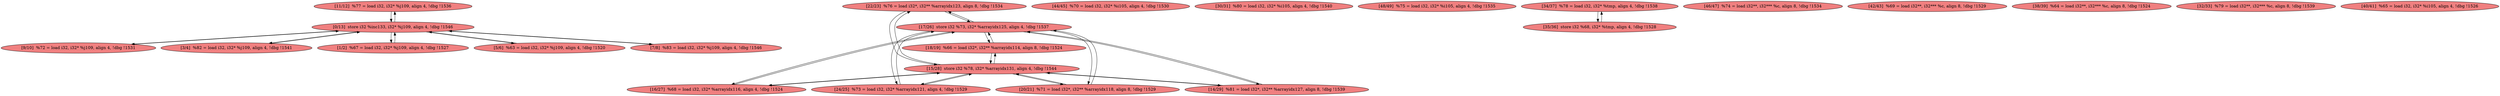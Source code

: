 
digraph G {


node2741 [fillcolor=lightcoral,label="[11/12]  %77 = load i32, i32* %j109, align 4, !dbg !1536",shape=ellipse,style=filled ]
node2739 [fillcolor=lightcoral,label="[22/23]  %76 = load i32*, i32** %arrayidx123, align 8, !dbg !1534",shape=ellipse,style=filled ]
node2738 [fillcolor=lightcoral,label="[24/25]  %73 = load i32, i32* %arrayidx121, align 4, !dbg !1529",shape=ellipse,style=filled ]
node2735 [fillcolor=lightcoral,label="[44/45]  %70 = load i32, i32* %i105, align 4, !dbg !1530",shape=ellipse,style=filled ]
node2734 [fillcolor=lightcoral,label="[9/10]  %72 = load i32, i32* %j109, align 4, !dbg !1531",shape=ellipse,style=filled ]
node2720 [fillcolor=lightcoral,label="[30/31]  %80 = load i32, i32* %i105, align 4, !dbg !1540",shape=ellipse,style=filled ]
node2740 [fillcolor=lightcoral,label="[48/49]  %75 = load i32, i32* %i105, align 4, !dbg !1535",shape=ellipse,style=filled ]
node2737 [fillcolor=lightcoral,label="[20/21]  %71 = load i32*, i32** %arrayidx118, align 8, !dbg !1529",shape=ellipse,style=filled ]
node2732 [fillcolor=lightcoral,label="[17/26]  store i32 %73, i32* %arrayidx125, align 4, !dbg !1537",shape=ellipse,style=filled ]
node2717 [fillcolor=lightcoral,label="[0/13]  store i32 %inc133, i32* %j109, align 4, !dbg !1546",shape=ellipse,style=filled ]
node2722 [fillcolor=lightcoral,label="[34/37]  %78 = load i32, i32* %tmp, align 4, !dbg !1538",shape=ellipse,style=filled ]
node2719 [fillcolor=lightcoral,label="[3/4]  %82 = load i32, i32* %j109, align 4, !dbg !1541",shape=ellipse,style=filled ]
node2718 [fillcolor=lightcoral,label="[14/29]  %81 = load i32*, i32** %arrayidx127, align 8, !dbg !1539",shape=ellipse,style=filled ]
node2724 [fillcolor=lightcoral,label="[16/27]  %68 = load i32, i32* %arrayidx116, align 4, !dbg !1524",shape=ellipse,style=filled ]
node2723 [fillcolor=lightcoral,label="[1/2]  %67 = load i32, i32* %j109, align 4, !dbg !1527",shape=ellipse,style=filled ]
node2725 [fillcolor=lightcoral,label="[18/19]  %66 = load i32*, i32** %arrayidx114, align 8, !dbg !1524",shape=ellipse,style=filled ]
node2736 [fillcolor=lightcoral,label="[46/47]  %74 = load i32**, i32*** %c, align 8, !dbg !1534",shape=ellipse,style=filled ]
node2733 [fillcolor=lightcoral,label="[42/43]  %69 = load i32**, i32*** %c, align 8, !dbg !1529",shape=ellipse,style=filled ]
node2728 [fillcolor=lightcoral,label="[38/39]  %64 = load i32**, i32*** %c, align 8, !dbg !1524",shape=ellipse,style=filled ]
node2726 [fillcolor=lightcoral,label="[5/6]  %63 = load i32, i32* %j109, align 4, !dbg !1520",shape=ellipse,style=filled ]
node2730 [fillcolor=lightcoral,label="[15/28]  store i32 %78, i32* %arrayidx131, align 4, !dbg !1544",shape=ellipse,style=filled ]
node2727 [fillcolor=lightcoral,label="[7/8]  %83 = load i32, i32* %j109, align 4, !dbg !1546",shape=ellipse,style=filled ]
node2721 [fillcolor=lightcoral,label="[32/33]  %79 = load i32**, i32*** %c, align 8, !dbg !1539",shape=ellipse,style=filled ]
node2729 [fillcolor=lightcoral,label="[40/41]  %65 = load i32, i32* %i105, align 4, !dbg !1526",shape=ellipse,style=filled ]
node2731 [fillcolor=lightcoral,label="[35/36]  store i32 %68, i32* %tmp, align 4, !dbg !1528",shape=ellipse,style=filled ]

node2732->node2738 [ ]
node2717->node2726 [ ]
node2731->node2722 [ ]
node2717->node2723 [ ]
node2722->node2731 [ ]
node2730->node2737 [ ]
node2723->node2717 [ ]
node2732->node2718 [ ]
node2717->node2741 [ ]
node2737->node2732 [ ]
node2732->node2737 [ ]
node2725->node2730 [ ]
node2741->node2717 [ ]
node2738->node2732 [ ]
node2730->node2724 [ ]
node2732->node2739 [ ]
node2732->node2725 [ ]
node2730->node2718 [ ]
node2724->node2730 [ ]
node2726->node2717 [ ]
node2718->node2732 [ ]
node2730->node2738 [ ]
node2724->node2732 [ ]
node2732->node2724 [ ]
node2739->node2732 [ ]
node2717->node2727 [ ]
node2725->node2732 [ ]
node2727->node2717 [ ]
node2717->node2719 [ ]
node2718->node2730 [ ]
node2730->node2739 [ ]
node2739->node2730 [ ]
node2719->node2717 [ ]
node2717->node2734 [ ]
node2730->node2725 [ ]
node2734->node2717 [ ]
node2737->node2730 [ ]
node2738->node2730 [ ]


}
